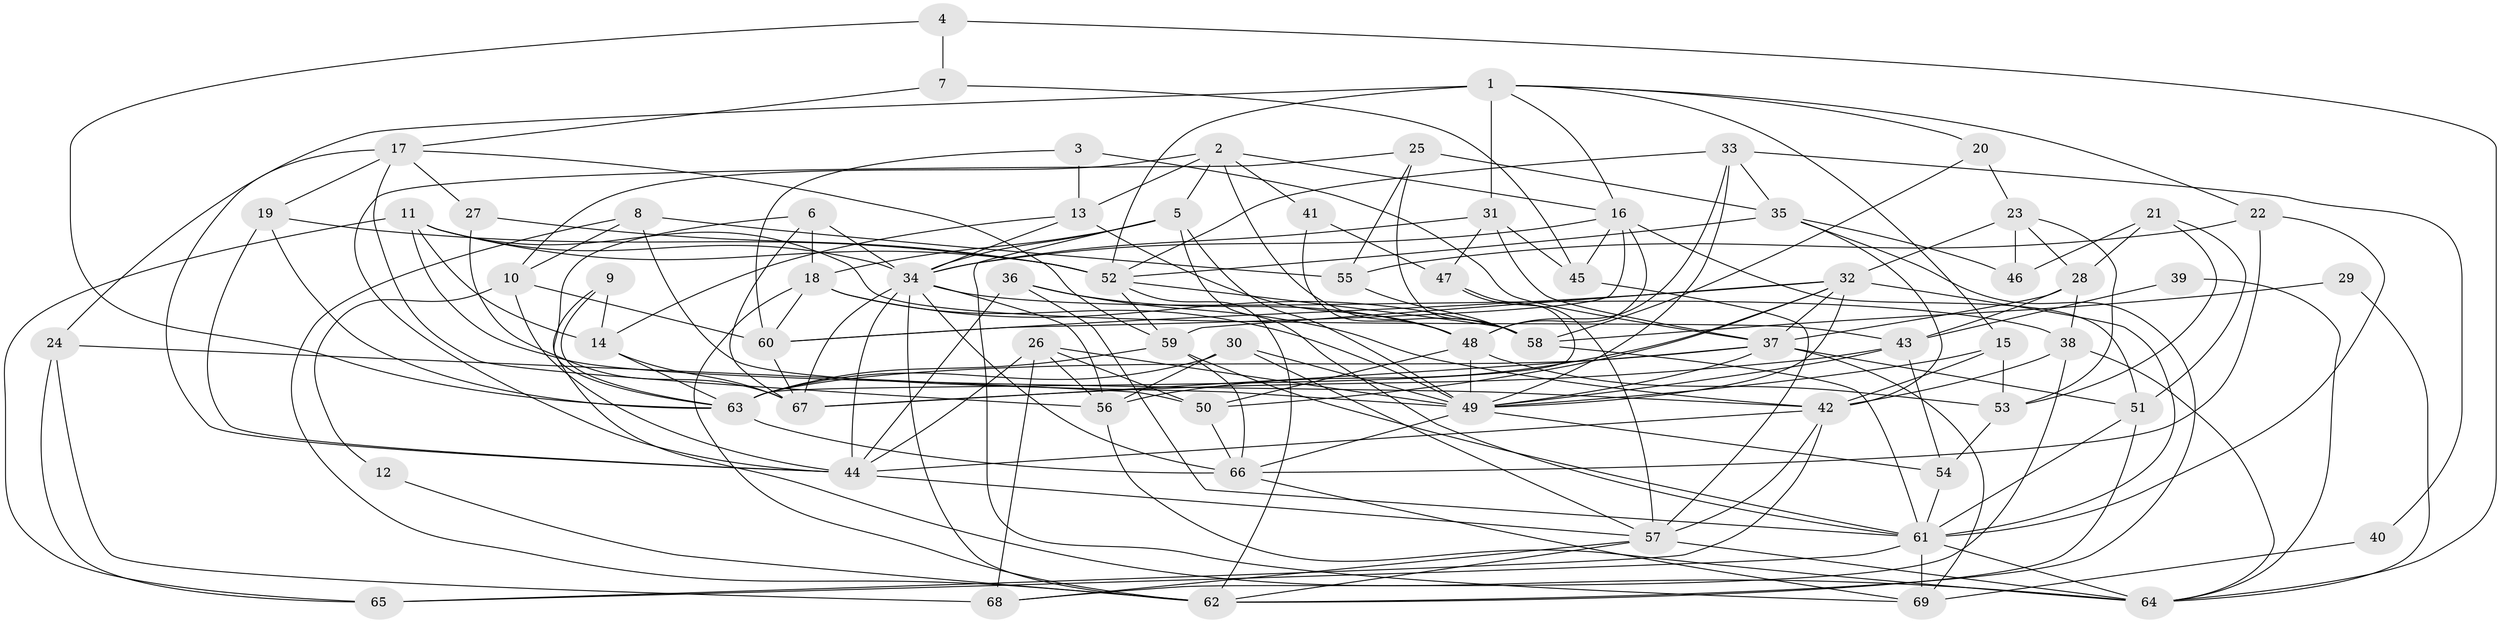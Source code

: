 // original degree distribution, {5: 0.15217391304347827, 4: 0.2898550724637681, 2: 0.13768115942028986, 7: 0.028985507246376812, 3: 0.26811594202898553, 6: 0.09420289855072464, 8: 0.028985507246376812}
// Generated by graph-tools (version 1.1) at 2025/50/03/09/25 03:50:11]
// undirected, 69 vertices, 189 edges
graph export_dot {
graph [start="1"]
  node [color=gray90,style=filled];
  1;
  2;
  3;
  4;
  5;
  6;
  7;
  8;
  9;
  10;
  11;
  12;
  13;
  14;
  15;
  16;
  17;
  18;
  19;
  20;
  21;
  22;
  23;
  24;
  25;
  26;
  27;
  28;
  29;
  30;
  31;
  32;
  33;
  34;
  35;
  36;
  37;
  38;
  39;
  40;
  41;
  42;
  43;
  44;
  45;
  46;
  47;
  48;
  49;
  50;
  51;
  52;
  53;
  54;
  55;
  56;
  57;
  58;
  59;
  60;
  61;
  62;
  63;
  64;
  65;
  66;
  67;
  68;
  69;
  1 -- 15 [weight=1.0];
  1 -- 16 [weight=1.0];
  1 -- 20 [weight=1.0];
  1 -- 22 [weight=1.0];
  1 -- 24 [weight=2.0];
  1 -- 31 [weight=2.0];
  1 -- 52 [weight=1.0];
  2 -- 5 [weight=1.0];
  2 -- 10 [weight=1.0];
  2 -- 13 [weight=1.0];
  2 -- 16 [weight=1.0];
  2 -- 41 [weight=1.0];
  2 -- 58 [weight=1.0];
  3 -- 13 [weight=1.0];
  3 -- 37 [weight=1.0];
  3 -- 60 [weight=1.0];
  4 -- 7 [weight=1.0];
  4 -- 63 [weight=1.0];
  4 -- 64 [weight=1.0];
  5 -- 18 [weight=1.0];
  5 -- 34 [weight=1.0];
  5 -- 49 [weight=1.0];
  5 -- 61 [weight=1.0];
  5 -- 69 [weight=1.0];
  6 -- 18 [weight=1.0];
  6 -- 34 [weight=2.0];
  6 -- 63 [weight=1.0];
  6 -- 67 [weight=1.0];
  7 -- 17 [weight=1.0];
  7 -- 45 [weight=1.0];
  8 -- 10 [weight=1.0];
  8 -- 49 [weight=1.0];
  8 -- 55 [weight=1.0];
  8 -- 62 [weight=1.0];
  9 -- 14 [weight=1.0];
  9 -- 63 [weight=1.0];
  9 -- 64 [weight=1.0];
  10 -- 12 [weight=1.0];
  10 -- 44 [weight=1.0];
  10 -- 60 [weight=1.0];
  11 -- 14 [weight=1.0];
  11 -- 34 [weight=1.0];
  11 -- 42 [weight=1.0];
  11 -- 43 [weight=1.0];
  11 -- 52 [weight=1.0];
  11 -- 65 [weight=1.0];
  12 -- 62 [weight=1.0];
  13 -- 14 [weight=1.0];
  13 -- 34 [weight=1.0];
  13 -- 48 [weight=1.0];
  14 -- 63 [weight=1.0];
  14 -- 67 [weight=1.0];
  15 -- 42 [weight=1.0];
  15 -- 49 [weight=1.0];
  15 -- 53 [weight=1.0];
  16 -- 34 [weight=1.0];
  16 -- 45 [weight=1.0];
  16 -- 48 [weight=1.0];
  16 -- 51 [weight=2.0];
  16 -- 60 [weight=1.0];
  17 -- 19 [weight=1.0];
  17 -- 27 [weight=1.0];
  17 -- 44 [weight=1.0];
  17 -- 56 [weight=1.0];
  17 -- 59 [weight=1.0];
  18 -- 49 [weight=1.0];
  18 -- 58 [weight=1.0];
  18 -- 60 [weight=1.0];
  18 -- 62 [weight=1.0];
  19 -- 44 [weight=1.0];
  19 -- 52 [weight=1.0];
  19 -- 63 [weight=1.0];
  20 -- 23 [weight=1.0];
  20 -- 58 [weight=1.0];
  21 -- 28 [weight=1.0];
  21 -- 46 [weight=1.0];
  21 -- 51 [weight=1.0];
  21 -- 53 [weight=1.0];
  22 -- 55 [weight=1.0];
  22 -- 61 [weight=1.0];
  22 -- 66 [weight=1.0];
  23 -- 28 [weight=1.0];
  23 -- 32 [weight=1.0];
  23 -- 46 [weight=1.0];
  23 -- 53 [weight=1.0];
  24 -- 50 [weight=1.0];
  24 -- 65 [weight=1.0];
  24 -- 68 [weight=1.0];
  25 -- 35 [weight=1.0];
  25 -- 44 [weight=1.0];
  25 -- 55 [weight=1.0];
  25 -- 58 [weight=1.0];
  26 -- 44 [weight=1.0];
  26 -- 49 [weight=1.0];
  26 -- 50 [weight=1.0];
  26 -- 56 [weight=1.0];
  26 -- 68 [weight=1.0];
  27 -- 52 [weight=1.0];
  27 -- 67 [weight=1.0];
  28 -- 37 [weight=1.0];
  28 -- 38 [weight=1.0];
  28 -- 43 [weight=1.0];
  29 -- 58 [weight=1.0];
  29 -- 64 [weight=1.0];
  30 -- 49 [weight=1.0];
  30 -- 56 [weight=1.0];
  30 -- 57 [weight=1.0];
  30 -- 63 [weight=1.0];
  31 -- 34 [weight=1.0];
  31 -- 37 [weight=1.0];
  31 -- 45 [weight=1.0];
  31 -- 47 [weight=2.0];
  32 -- 37 [weight=1.0];
  32 -- 49 [weight=1.0];
  32 -- 50 [weight=1.0];
  32 -- 56 [weight=1.0];
  32 -- 59 [weight=1.0];
  32 -- 60 [weight=1.0];
  32 -- 61 [weight=1.0];
  33 -- 35 [weight=1.0];
  33 -- 40 [weight=1.0];
  33 -- 48 [weight=1.0];
  33 -- 49 [weight=1.0];
  33 -- 52 [weight=1.0];
  34 -- 38 [weight=1.0];
  34 -- 44 [weight=1.0];
  34 -- 56 [weight=1.0];
  34 -- 62 [weight=1.0];
  34 -- 66 [weight=1.0];
  34 -- 67 [weight=1.0];
  35 -- 42 [weight=1.0];
  35 -- 46 [weight=1.0];
  35 -- 52 [weight=1.0];
  35 -- 62 [weight=1.0];
  36 -- 42 [weight=1.0];
  36 -- 44 [weight=2.0];
  36 -- 48 [weight=1.0];
  36 -- 61 [weight=1.0];
  37 -- 49 [weight=1.0];
  37 -- 51 [weight=1.0];
  37 -- 63 [weight=1.0];
  37 -- 67 [weight=1.0];
  37 -- 69 [weight=1.0];
  38 -- 42 [weight=1.0];
  38 -- 64 [weight=1.0];
  38 -- 68 [weight=1.0];
  39 -- 43 [weight=1.0];
  39 -- 64 [weight=1.0];
  40 -- 69 [weight=1.0];
  41 -- 47 [weight=1.0];
  41 -- 48 [weight=1.0];
  42 -- 44 [weight=1.0];
  42 -- 57 [weight=1.0];
  42 -- 65 [weight=1.0];
  43 -- 49 [weight=1.0];
  43 -- 54 [weight=1.0];
  43 -- 67 [weight=1.0];
  44 -- 57 [weight=1.0];
  45 -- 57 [weight=2.0];
  47 -- 57 [weight=1.0];
  47 -- 63 [weight=1.0];
  48 -- 49 [weight=2.0];
  48 -- 50 [weight=1.0];
  48 -- 53 [weight=1.0];
  49 -- 54 [weight=1.0];
  49 -- 66 [weight=1.0];
  50 -- 66 [weight=1.0];
  51 -- 61 [weight=1.0];
  51 -- 62 [weight=1.0];
  52 -- 58 [weight=2.0];
  52 -- 59 [weight=1.0];
  52 -- 62 [weight=1.0];
  53 -- 54 [weight=1.0];
  54 -- 61 [weight=1.0];
  55 -- 58 [weight=1.0];
  56 -- 64 [weight=1.0];
  57 -- 62 [weight=1.0];
  57 -- 64 [weight=1.0];
  57 -- 68 [weight=1.0];
  58 -- 61 [weight=1.0];
  59 -- 61 [weight=1.0];
  59 -- 63 [weight=1.0];
  59 -- 66 [weight=1.0];
  60 -- 67 [weight=1.0];
  61 -- 64 [weight=1.0];
  61 -- 65 [weight=1.0];
  61 -- 69 [weight=1.0];
  63 -- 66 [weight=1.0];
  66 -- 69 [weight=1.0];
}
